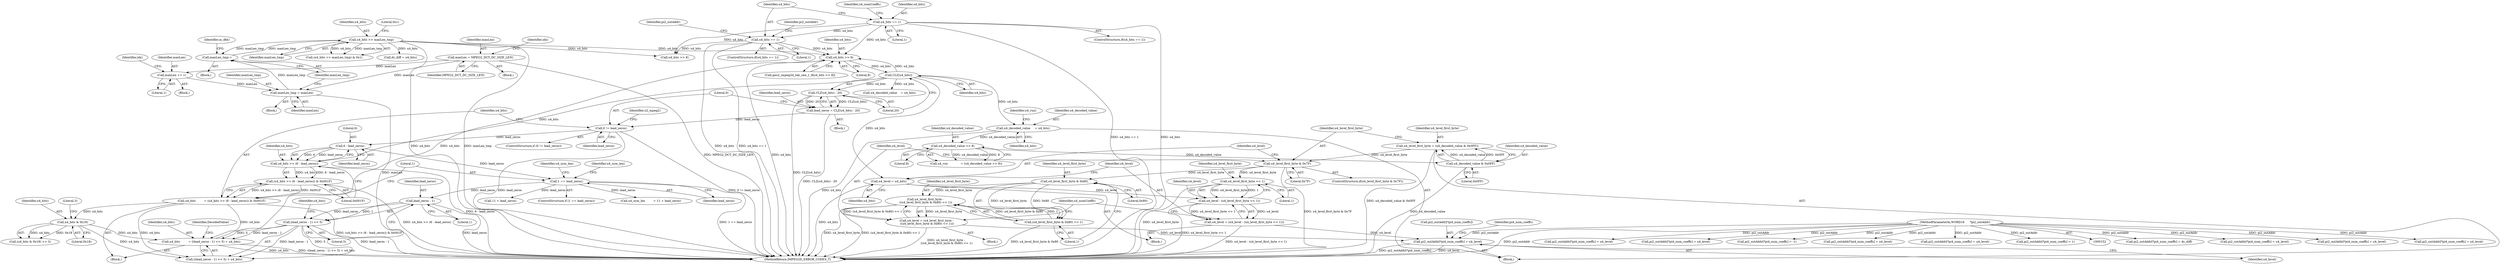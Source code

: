 digraph "0_Android_8b4ed5a23175b7ffa56eea4678db7287f825e985@array" {
"1000706" [label="(Call,pi2_outAddr[*pi4_num_coeffs] = u4_level)"];
"1000682" [label="(Call,u4_level = (u4_level - (u4_level_first_byte << 1)))"];
"1000684" [label="(Call,u4_level - (u4_level_first_byte << 1))"];
"1000679" [label="(Call,u4_level = u4_bits)"];
"1000492" [label="(Call,CLZ(u4_bits))"];
"1000425" [label="(Call,u4_bits >> 8)"];
"1000343" [label="(Call,u4_bits == 1)"];
"1000338" [label="(Call,u4_bits == 1)"];
"1000533" [label="(Call,u4_bits         = ((lead_zeros - 1) << 5) + u4_bits)"];
"1000536" [label="(Call,(lead_zeros - 1) << 5)"];
"1000537" [label="(Call,lead_zeros - 1)"];
"1000510" [label="(Call,1 == lead_zeros)"];
"1000505" [label="(Call,6 - lead_zeros)"];
"1000496" [label="(Call,0 != lead_zeros)"];
"1000489" [label="(Call,lead_zeros = CLZ(u4_bits) - 20)"];
"1000491" [label="(Call,CLZ(u4_bits) - 20)"];
"1000519" [label="(Call,u4_bits & 0x18)"];
"1000500" [label="(Call,u4_bits         = (u4_bits >> (6 - lead_zeros)) & 0x001F)"];
"1000502" [label="(Call,(u4_bits >> (6 - lead_zeros)) & 0x001F)"];
"1000503" [label="(Call,u4_bits >> (6 - lead_zeros))"];
"1000251" [label="(Call,u4_bits >> maxLen_tmp)"];
"1000244" [label="(Call,maxLen_tmp--)"];
"1000238" [label="(Call,maxLen_tmp = maxLen)"];
"1000216" [label="(Call,maxLen = MPEG2_DCT_DC_SIZE_LEN)"];
"1000227" [label="(Call,maxLen += 1)"];
"1000686" [label="(Call,u4_level_first_byte << 1)"];
"1000664" [label="(Call,u4_level_first_byte & 0x7F)"];
"1000658" [label="(Call,u4_level_first_byte = (u4_decoded_value & 0x0FF))"];
"1000660" [label="(Call,u4_decoded_value & 0x0FF)"];
"1000655" [label="(Call,u4_decoded_value >> 8)"];
"1000650" [label="(Call,u4_decoded_value     = u4_bits)"];
"1000668" [label="(Call,u4_level = (u4_level_first_byte -\n ((u4_level_first_byte & 0x80) << 1)))"];
"1000670" [label="(Call,u4_level_first_byte -\n ((u4_level_first_byte & 0x80) << 1))"];
"1000673" [label="(Call,u4_level_first_byte & 0x80)"];
"1000672" [label="(Call,(u4_level_first_byte & 0x80) << 1)"];
"1000154" [label="(MethodParameterIn,WORD16      *pi2_outAddr)"];
"1000501" [label="(Identifier,u4_bits)"];
"1000227" [label="(Call,maxLen += 1)"];
"1000682" [label="(Call,u4_level = (u4_level - (u4_level_first_byte << 1)))"];
"1000239" [label="(Identifier,maxLen_tmp)"];
"1000303" [label="(Call,pi2_outAddr[*pi4_num_coeffs] = dc_diff)"];
"1000467" [label="(Call,pi2_outAddr[*pi4_num_coeffs] = u4_level)"];
"1000385" [label="(Identifier,u4_numCoeffs)"];
"1000494" [label="(Literal,20)"];
"1000488" [label="(Block,)"];
"1000672" [label="(Call,(u4_level_first_byte & 0x80) << 1)"];
"1000340" [label="(Literal,1)"];
"1000537" [label="(Call,lead_zeros - 1)"];
"1000499" [label="(Block,)"];
"1000659" [label="(Identifier,u4_level_first_byte)"];
"1000498" [label="(Identifier,lead_zeros)"];
"1001020" [label="(Call,pi2_outAddr[*pi4_num_coeffs] = u4_level)"];
"1000423" [label="(Call,gau2_impeg2d_tab_one_1_9[u4_bits >> 8])"];
"1000707" [label="(Call,pi2_outAddr[*pi4_num_coeffs])"];
"1000680" [label="(Identifier,u4_level)"];
"1000345" [label="(Literal,1)"];
"1000670" [label="(Call,u4_level_first_byte -\n ((u4_level_first_byte & 0x80) << 1))"];
"1000519" [label="(Call,u4_bits & 0x18)"];
"1000247" [label="(Identifier,m_iBit)"];
"1000662" [label="(Literal,0x0FF)"];
"1000339" [label="(Identifier,u4_bits)"];
"1000541" [label="(Identifier,u4_bits)"];
"1000343" [label="(Call,u4_bits == 1)"];
"1000534" [label="(Identifier,u4_bits)"];
"1000589" [label="(Identifier,u2_mpeg2)"];
"1000489" [label="(Call,lead_zeros = CLZ(u4_bits) - 20)"];
"1000512" [label="(Identifier,lead_zeros)"];
"1000656" [label="(Identifier,u4_decoded_value)"];
"1000218" [label="(Identifier,MPEG2_DCT_DC_SIZE_LEN)"];
"1000714" [label="(Identifier,pi4_num_coeffs)"];
"1000490" [label="(Identifier,lead_zeros)"];
"1000706" [label="(Call,pi2_outAddr[*pi4_num_coeffs] = u4_level)"];
"1000492" [label="(Call,CLZ(u4_bits))"];
"1000502" [label="(Call,(u4_bits >> (6 - lead_zeros)) & 0x001F)"];
"1000891" [label="(Call,pi2_outAddr[*pi4_num_coeffs] = u4_level)"];
"1000660" [label="(Call,u4_decoded_value & 0x0FF)"];
"1000495" [label="(ControlStructure,if (0 != lead_zeros))"];
"1000673" [label="(Call,u4_level_first_byte & 0x80)"];
"1000496" [label="(Call,0 != lead_zeros)"];
"1000232" [label="(Block,)"];
"1000536" [label="(Call,(lead_zeros - 1) << 5)"];
"1000686" [label="(Call,u4_level_first_byte << 1)"];
"1000508" [label="(Literal,0x001F)"];
"1000661" [label="(Identifier,u4_decoded_value)"];
"1000515" [label="(Identifier,u4_sym_len)"];
"1000217" [label="(Identifier,maxLen)"];
"1000338" [label="(Call,u4_bits == 1)"];
"1000676" [label="(Literal,1)"];
"1000668" [label="(Call,u4_level = (u4_level_first_byte -\n ((u4_level_first_byte & 0x80) << 1)))"];
"1000794" [label="(Call,pi2_outAddr[*pi4_num_coeffs] = u4_level)"];
"1000245" [label="(Identifier,maxLen_tmp)"];
"1000750" [label="(Call,u4_bits >> 8)"];
"1000683" [label="(Identifier,u4_level)"];
"1000655" [label="(Call,u4_decoded_value >> 8)"];
"1000678" [label="(Block,)"];
"1000687" [label="(Identifier,u4_level_first_byte)"];
"1000506" [label="(Literal,6)"];
"1000690" [label="(Identifier,u4_numCoeffs)"];
"1000654" [label="(Identifier,u4_run)"];
"1000674" [label="(Identifier,u4_level_first_byte)"];
"1000539" [label="(Literal,1)"];
"1000646" [label="(Block,)"];
"1000577" [label="(Call,pi2_outAddr[*pi4_num_coeffs] = u4_level)"];
"1000520" [label="(Identifier,u4_bits)"];
"1000251" [label="(Call,u4_bits >> maxLen_tmp)"];
"1000349" [label="(Identifier,pi2_outAddr)"];
"1000154" [label="(MethodParameterIn,WORD16      *pi2_outAddr)"];
"1000669" [label="(Identifier,u4_level)"];
"1000493" [label="(Identifier,u4_bits)"];
"1000685" [label="(Identifier,u4_level)"];
"1000278" [label="(Call,dc_diff = u4_bits)"];
"1000658" [label="(Call,u4_level_first_byte = (u4_decoded_value & 0x0FF))"];
"1000344" [label="(Identifier,u4_bits)"];
"1000667" [label="(Block,)"];
"1000521" [label="(Literal,0x18)"];
"1000530" [label="(Call,11 + lead_zeros)"];
"1000347" [label="(Call,pi2_outAddr[*pi4_num_coeffs] = -1)"];
"1000681" [label="(Identifier,u4_bits)"];
"1000509" [label="(ControlStructure,if (1 == lead_zeros))"];
"1000671" [label="(Identifier,u4_level_first_byte)"];
"1000228" [label="(Identifier,maxLen)"];
"1000229" [label="(Literal,1)"];
"1000657" [label="(Literal,8)"];
"1000507" [label="(Identifier,lead_zeros)"];
"1000252" [label="(Identifier,u4_bits)"];
"1000240" [label="(Identifier,maxLen)"];
"1000243" [label="(Block,)"];
"1000650" [label="(Call,u4_decoded_value     = u4_bits)"];
"1000510" [label="(Call,1 == lead_zeros)"];
"1000538" [label="(Identifier,lead_zeros)"];
"1000595" [label="(Call,u4_decoded_value    = u4_bits)"];
"1000528" [label="(Call,u4_sym_len         = 11 + lead_zeros)"];
"1000497" [label="(Literal,0)"];
"1000231" [label="(Identifier,idx)"];
"1000426" [label="(Identifier,u4_bits)"];
"1000238" [label="(Call,maxLen_tmp = maxLen)"];
"1000427" [label="(Literal,8)"];
"1000342" [label="(ControlStructure,if(u4_bits == 1))"];
"1000651" [label="(Identifier,u4_decoded_value)"];
"1000337" [label="(ControlStructure,if(u4_bits == 1))"];
"1000711" [label="(Identifier,u4_level)"];
"1000684" [label="(Call,u4_level - (u4_level_first_byte << 1))"];
"1000504" [label="(Identifier,u4_bits)"];
"1000675" [label="(Literal,0x80)"];
"1000211" [label="(Block,)"];
"1000679" [label="(Call,u4_level = u4_bits)"];
"1000500" [label="(Call,u4_bits         = (u4_bits >> (6 - lead_zeros)) & 0x001F)"];
"1000511" [label="(Literal,1)"];
"1000540" [label="(Literal,5)"];
"1000503" [label="(Call,u4_bits >> (6 - lead_zeros))"];
"1000491" [label="(Call,CLZ(u4_bits) - 20)"];
"1000543" [label="(Identifier,DecodedValue)"];
"1000665" [label="(Identifier,u4_level_first_byte)"];
"1000518" [label="(Call,(u4_bits & 0x18) >> 3)"];
"1001064" [label="(MethodReturn,IMPEG2D_ERROR_CODES_T)"];
"1000226" [label="(Block,)"];
"1000216" [label="(Call,maxLen = MPEG2_DCT_DC_SIZE_LEN)"];
"1000425" [label="(Call,u4_bits >> 8)"];
"1000653" [label="(Call,u4_run              = (u4_decoded_value >> 8))"];
"1000636" [label="(Call,pi2_outAddr[*pi4_num_coeffs] = u4_level)"];
"1000950" [label="(Call,pi2_outAddr[*pi4_num_coeffs] = u4_level)"];
"1000522" [label="(Literal,3)"];
"1000688" [label="(Literal,1)"];
"1000358" [label="(Identifier,pi2_outAddr)"];
"1000356" [label="(Call,pi2_outAddr[*pi4_num_coeffs] = 1)"];
"1000535" [label="(Call,((lead_zeros - 1) << 5) + u4_bits)"];
"1000533" [label="(Call,u4_bits         = ((lead_zeros - 1) << 5) + u4_bits)"];
"1000220" [label="(Identifier,idx)"];
"1000652" [label="(Identifier,u4_bits)"];
"1000505" [label="(Call,6 - lead_zeros)"];
"1000244" [label="(Call,maxLen_tmp--)"];
"1000253" [label="(Identifier,maxLen_tmp)"];
"1000250" [label="(Call,(u4_bits >> maxLen_tmp) & 0x1)"];
"1000529" [label="(Identifier,u4_sym_len)"];
"1000254" [label="(Literal,0x1)"];
"1000666" [label="(Literal,0x7F)"];
"1000663" [label="(ControlStructure,if(u4_level_first_byte & 0x7F))"];
"1000664" [label="(Call,u4_level_first_byte & 0x7F)"];
"1000706" -> "1000646"  [label="AST: "];
"1000706" -> "1000711"  [label="CFG: "];
"1000707" -> "1000706"  [label="AST: "];
"1000711" -> "1000706"  [label="AST: "];
"1000714" -> "1000706"  [label="CFG: "];
"1000706" -> "1001064"  [label="DDG: u4_level"];
"1000706" -> "1001064"  [label="DDG: pi2_outAddr[*pi4_num_coeffs]"];
"1000682" -> "1000706"  [label="DDG: u4_level"];
"1000668" -> "1000706"  [label="DDG: u4_level"];
"1000154" -> "1000706"  [label="DDG: pi2_outAddr"];
"1000682" -> "1000678"  [label="AST: "];
"1000682" -> "1000684"  [label="CFG: "];
"1000683" -> "1000682"  [label="AST: "];
"1000684" -> "1000682"  [label="AST: "];
"1000690" -> "1000682"  [label="CFG: "];
"1000682" -> "1001064"  [label="DDG: u4_level - (u4_level_first_byte << 1)"];
"1000684" -> "1000682"  [label="DDG: u4_level"];
"1000684" -> "1000682"  [label="DDG: u4_level_first_byte << 1"];
"1000684" -> "1000686"  [label="CFG: "];
"1000685" -> "1000684"  [label="AST: "];
"1000686" -> "1000684"  [label="AST: "];
"1000684" -> "1001064"  [label="DDG: u4_level_first_byte << 1"];
"1000679" -> "1000684"  [label="DDG: u4_level"];
"1000686" -> "1000684"  [label="DDG: u4_level_first_byte"];
"1000686" -> "1000684"  [label="DDG: 1"];
"1000679" -> "1000678"  [label="AST: "];
"1000679" -> "1000681"  [label="CFG: "];
"1000680" -> "1000679"  [label="AST: "];
"1000681" -> "1000679"  [label="AST: "];
"1000683" -> "1000679"  [label="CFG: "];
"1000679" -> "1001064"  [label="DDG: u4_bits"];
"1000492" -> "1000679"  [label="DDG: u4_bits"];
"1000492" -> "1000491"  [label="AST: "];
"1000492" -> "1000493"  [label="CFG: "];
"1000493" -> "1000492"  [label="AST: "];
"1000494" -> "1000492"  [label="CFG: "];
"1000492" -> "1000425"  [label="DDG: u4_bits"];
"1000492" -> "1000491"  [label="DDG: u4_bits"];
"1000425" -> "1000492"  [label="DDG: u4_bits"];
"1000492" -> "1000503"  [label="DDG: u4_bits"];
"1000492" -> "1000595"  [label="DDG: u4_bits"];
"1000492" -> "1000650"  [label="DDG: u4_bits"];
"1000425" -> "1000423"  [label="AST: "];
"1000425" -> "1000427"  [label="CFG: "];
"1000426" -> "1000425"  [label="AST: "];
"1000427" -> "1000425"  [label="AST: "];
"1000423" -> "1000425"  [label="CFG: "];
"1000425" -> "1001064"  [label="DDG: u4_bits"];
"1000343" -> "1000425"  [label="DDG: u4_bits"];
"1000533" -> "1000425"  [label="DDG: u4_bits"];
"1000338" -> "1000425"  [label="DDG: u4_bits"];
"1000251" -> "1000425"  [label="DDG: u4_bits"];
"1000343" -> "1000342"  [label="AST: "];
"1000343" -> "1000345"  [label="CFG: "];
"1000344" -> "1000343"  [label="AST: "];
"1000345" -> "1000343"  [label="AST: "];
"1000349" -> "1000343"  [label="CFG: "];
"1000358" -> "1000343"  [label="CFG: "];
"1000343" -> "1001064"  [label="DDG: u4_bits"];
"1000343" -> "1001064"  [label="DDG: u4_bits == 1"];
"1000338" -> "1000343"  [label="DDG: u4_bits"];
"1000343" -> "1000750"  [label="DDG: u4_bits"];
"1000338" -> "1000337"  [label="AST: "];
"1000338" -> "1000340"  [label="CFG: "];
"1000339" -> "1000338"  [label="AST: "];
"1000340" -> "1000338"  [label="AST: "];
"1000344" -> "1000338"  [label="CFG: "];
"1000385" -> "1000338"  [label="CFG: "];
"1000338" -> "1001064"  [label="DDG: u4_bits"];
"1000338" -> "1001064"  [label="DDG: u4_bits == 1"];
"1000338" -> "1000750"  [label="DDG: u4_bits"];
"1000533" -> "1000499"  [label="AST: "];
"1000533" -> "1000535"  [label="CFG: "];
"1000534" -> "1000533"  [label="AST: "];
"1000535" -> "1000533"  [label="AST: "];
"1000543" -> "1000533"  [label="CFG: "];
"1000533" -> "1001064"  [label="DDG: u4_bits"];
"1000533" -> "1001064"  [label="DDG: ((lead_zeros - 1) << 5) + u4_bits"];
"1000536" -> "1000533"  [label="DDG: lead_zeros - 1"];
"1000536" -> "1000533"  [label="DDG: 5"];
"1000519" -> "1000533"  [label="DDG: u4_bits"];
"1000500" -> "1000533"  [label="DDG: u4_bits"];
"1000536" -> "1000535"  [label="AST: "];
"1000536" -> "1000540"  [label="CFG: "];
"1000537" -> "1000536"  [label="AST: "];
"1000540" -> "1000536"  [label="AST: "];
"1000541" -> "1000536"  [label="CFG: "];
"1000536" -> "1001064"  [label="DDG: lead_zeros - 1"];
"1000536" -> "1000535"  [label="DDG: lead_zeros - 1"];
"1000536" -> "1000535"  [label="DDG: 5"];
"1000537" -> "1000536"  [label="DDG: lead_zeros"];
"1000537" -> "1000536"  [label="DDG: 1"];
"1000537" -> "1000539"  [label="CFG: "];
"1000538" -> "1000537"  [label="AST: "];
"1000539" -> "1000537"  [label="AST: "];
"1000540" -> "1000537"  [label="CFG: "];
"1000537" -> "1001064"  [label="DDG: lead_zeros"];
"1000510" -> "1000537"  [label="DDG: lead_zeros"];
"1000510" -> "1000509"  [label="AST: "];
"1000510" -> "1000512"  [label="CFG: "];
"1000511" -> "1000510"  [label="AST: "];
"1000512" -> "1000510"  [label="AST: "];
"1000515" -> "1000510"  [label="CFG: "];
"1000529" -> "1000510"  [label="CFG: "];
"1000510" -> "1001064"  [label="DDG: 1 == lead_zeros"];
"1000505" -> "1000510"  [label="DDG: lead_zeros"];
"1000510" -> "1000528"  [label="DDG: lead_zeros"];
"1000510" -> "1000530"  [label="DDG: lead_zeros"];
"1000505" -> "1000503"  [label="AST: "];
"1000505" -> "1000507"  [label="CFG: "];
"1000506" -> "1000505"  [label="AST: "];
"1000507" -> "1000505"  [label="AST: "];
"1000503" -> "1000505"  [label="CFG: "];
"1000505" -> "1000503"  [label="DDG: 6"];
"1000505" -> "1000503"  [label="DDG: lead_zeros"];
"1000496" -> "1000505"  [label="DDG: lead_zeros"];
"1000496" -> "1000495"  [label="AST: "];
"1000496" -> "1000498"  [label="CFG: "];
"1000497" -> "1000496"  [label="AST: "];
"1000498" -> "1000496"  [label="AST: "];
"1000501" -> "1000496"  [label="CFG: "];
"1000589" -> "1000496"  [label="CFG: "];
"1000496" -> "1001064"  [label="DDG: 0 != lead_zeros"];
"1000496" -> "1001064"  [label="DDG: lead_zeros"];
"1000489" -> "1000496"  [label="DDG: lead_zeros"];
"1000489" -> "1000488"  [label="AST: "];
"1000489" -> "1000491"  [label="CFG: "];
"1000490" -> "1000489"  [label="AST: "];
"1000491" -> "1000489"  [label="AST: "];
"1000497" -> "1000489"  [label="CFG: "];
"1000489" -> "1001064"  [label="DDG: CLZ(u4_bits) - 20"];
"1000491" -> "1000489"  [label="DDG: CLZ(u4_bits)"];
"1000491" -> "1000489"  [label="DDG: 20"];
"1000491" -> "1000494"  [label="CFG: "];
"1000494" -> "1000491"  [label="AST: "];
"1000491" -> "1001064"  [label="DDG: CLZ(u4_bits)"];
"1000519" -> "1000518"  [label="AST: "];
"1000519" -> "1000521"  [label="CFG: "];
"1000520" -> "1000519"  [label="AST: "];
"1000521" -> "1000519"  [label="AST: "];
"1000522" -> "1000519"  [label="CFG: "];
"1000519" -> "1000518"  [label="DDG: u4_bits"];
"1000519" -> "1000518"  [label="DDG: 0x18"];
"1000500" -> "1000519"  [label="DDG: u4_bits"];
"1000519" -> "1000535"  [label="DDG: u4_bits"];
"1000500" -> "1000499"  [label="AST: "];
"1000500" -> "1000502"  [label="CFG: "];
"1000501" -> "1000500"  [label="AST: "];
"1000502" -> "1000500"  [label="AST: "];
"1000511" -> "1000500"  [label="CFG: "];
"1000500" -> "1001064"  [label="DDG: (u4_bits >> (6 - lead_zeros)) & 0x001F"];
"1000502" -> "1000500"  [label="DDG: u4_bits >> (6 - lead_zeros)"];
"1000502" -> "1000500"  [label="DDG: 0x001F"];
"1000500" -> "1000535"  [label="DDG: u4_bits"];
"1000502" -> "1000508"  [label="CFG: "];
"1000503" -> "1000502"  [label="AST: "];
"1000508" -> "1000502"  [label="AST: "];
"1000502" -> "1001064"  [label="DDG: u4_bits >> (6 - lead_zeros)"];
"1000503" -> "1000502"  [label="DDG: u4_bits"];
"1000503" -> "1000502"  [label="DDG: 6 - lead_zeros"];
"1000504" -> "1000503"  [label="AST: "];
"1000508" -> "1000503"  [label="CFG: "];
"1000503" -> "1001064"  [label="DDG: 6 - lead_zeros"];
"1000251" -> "1000250"  [label="AST: "];
"1000251" -> "1000253"  [label="CFG: "];
"1000252" -> "1000251"  [label="AST: "];
"1000253" -> "1000251"  [label="AST: "];
"1000254" -> "1000251"  [label="CFG: "];
"1000251" -> "1001064"  [label="DDG: maxLen_tmp"];
"1000251" -> "1001064"  [label="DDG: u4_bits"];
"1000251" -> "1000244"  [label="DDG: maxLen_tmp"];
"1000251" -> "1000250"  [label="DDG: u4_bits"];
"1000251" -> "1000250"  [label="DDG: maxLen_tmp"];
"1000244" -> "1000251"  [label="DDG: maxLen_tmp"];
"1000251" -> "1000278"  [label="DDG: u4_bits"];
"1000251" -> "1000750"  [label="DDG: u4_bits"];
"1000244" -> "1000243"  [label="AST: "];
"1000244" -> "1000245"  [label="CFG: "];
"1000245" -> "1000244"  [label="AST: "];
"1000247" -> "1000244"  [label="CFG: "];
"1000238" -> "1000244"  [label="DDG: maxLen_tmp"];
"1000238" -> "1000232"  [label="AST: "];
"1000238" -> "1000240"  [label="CFG: "];
"1000239" -> "1000238"  [label="AST: "];
"1000240" -> "1000238"  [label="AST: "];
"1000245" -> "1000238"  [label="CFG: "];
"1000238" -> "1001064"  [label="DDG: maxLen"];
"1000216" -> "1000238"  [label="DDG: maxLen"];
"1000227" -> "1000238"  [label="DDG: maxLen"];
"1000216" -> "1000211"  [label="AST: "];
"1000216" -> "1000218"  [label="CFG: "];
"1000217" -> "1000216"  [label="AST: "];
"1000218" -> "1000216"  [label="AST: "];
"1000220" -> "1000216"  [label="CFG: "];
"1000216" -> "1001064"  [label="DDG: MPEG2_DCT_DC_SIZE_LEN"];
"1000216" -> "1000227"  [label="DDG: maxLen"];
"1000227" -> "1000226"  [label="AST: "];
"1000227" -> "1000229"  [label="CFG: "];
"1000228" -> "1000227"  [label="AST: "];
"1000229" -> "1000227"  [label="AST: "];
"1000231" -> "1000227"  [label="CFG: "];
"1000686" -> "1000688"  [label="CFG: "];
"1000687" -> "1000686"  [label="AST: "];
"1000688" -> "1000686"  [label="AST: "];
"1000686" -> "1001064"  [label="DDG: u4_level_first_byte"];
"1000664" -> "1000686"  [label="DDG: u4_level_first_byte"];
"1000664" -> "1000663"  [label="AST: "];
"1000664" -> "1000666"  [label="CFG: "];
"1000665" -> "1000664"  [label="AST: "];
"1000666" -> "1000664"  [label="AST: "];
"1000669" -> "1000664"  [label="CFG: "];
"1000680" -> "1000664"  [label="CFG: "];
"1000664" -> "1001064"  [label="DDG: u4_level_first_byte & 0x7F"];
"1000658" -> "1000664"  [label="DDG: u4_level_first_byte"];
"1000664" -> "1000673"  [label="DDG: u4_level_first_byte"];
"1000658" -> "1000646"  [label="AST: "];
"1000658" -> "1000660"  [label="CFG: "];
"1000659" -> "1000658"  [label="AST: "];
"1000660" -> "1000658"  [label="AST: "];
"1000665" -> "1000658"  [label="CFG: "];
"1000658" -> "1001064"  [label="DDG: u4_decoded_value & 0x0FF"];
"1000660" -> "1000658"  [label="DDG: u4_decoded_value"];
"1000660" -> "1000658"  [label="DDG: 0x0FF"];
"1000660" -> "1000662"  [label="CFG: "];
"1000661" -> "1000660"  [label="AST: "];
"1000662" -> "1000660"  [label="AST: "];
"1000660" -> "1001064"  [label="DDG: u4_decoded_value"];
"1000655" -> "1000660"  [label="DDG: u4_decoded_value"];
"1000655" -> "1000653"  [label="AST: "];
"1000655" -> "1000657"  [label="CFG: "];
"1000656" -> "1000655"  [label="AST: "];
"1000657" -> "1000655"  [label="AST: "];
"1000653" -> "1000655"  [label="CFG: "];
"1000655" -> "1000653"  [label="DDG: u4_decoded_value"];
"1000655" -> "1000653"  [label="DDG: 8"];
"1000650" -> "1000655"  [label="DDG: u4_decoded_value"];
"1000650" -> "1000646"  [label="AST: "];
"1000650" -> "1000652"  [label="CFG: "];
"1000651" -> "1000650"  [label="AST: "];
"1000652" -> "1000650"  [label="AST: "];
"1000654" -> "1000650"  [label="CFG: "];
"1000650" -> "1001064"  [label="DDG: u4_bits"];
"1000668" -> "1000667"  [label="AST: "];
"1000668" -> "1000670"  [label="CFG: "];
"1000669" -> "1000668"  [label="AST: "];
"1000670" -> "1000668"  [label="AST: "];
"1000690" -> "1000668"  [label="CFG: "];
"1000668" -> "1001064"  [label="DDG: u4_level_first_byte -\n ((u4_level_first_byte & 0x80) << 1)"];
"1000670" -> "1000668"  [label="DDG: u4_level_first_byte"];
"1000670" -> "1000668"  [label="DDG: (u4_level_first_byte & 0x80) << 1"];
"1000670" -> "1000672"  [label="CFG: "];
"1000671" -> "1000670"  [label="AST: "];
"1000672" -> "1000670"  [label="AST: "];
"1000670" -> "1001064"  [label="DDG: (u4_level_first_byte & 0x80) << 1"];
"1000670" -> "1001064"  [label="DDG: u4_level_first_byte"];
"1000673" -> "1000670"  [label="DDG: u4_level_first_byte"];
"1000672" -> "1000670"  [label="DDG: u4_level_first_byte & 0x80"];
"1000672" -> "1000670"  [label="DDG: 1"];
"1000673" -> "1000672"  [label="AST: "];
"1000673" -> "1000675"  [label="CFG: "];
"1000674" -> "1000673"  [label="AST: "];
"1000675" -> "1000673"  [label="AST: "];
"1000676" -> "1000673"  [label="CFG: "];
"1000673" -> "1000672"  [label="DDG: u4_level_first_byte"];
"1000673" -> "1000672"  [label="DDG: 0x80"];
"1000672" -> "1000676"  [label="CFG: "];
"1000676" -> "1000672"  [label="AST: "];
"1000672" -> "1001064"  [label="DDG: u4_level_first_byte & 0x80"];
"1000154" -> "1000152"  [label="AST: "];
"1000154" -> "1001064"  [label="DDG: pi2_outAddr"];
"1000154" -> "1000303"  [label="DDG: pi2_outAddr"];
"1000154" -> "1000347"  [label="DDG: pi2_outAddr"];
"1000154" -> "1000356"  [label="DDG: pi2_outAddr"];
"1000154" -> "1000467"  [label="DDG: pi2_outAddr"];
"1000154" -> "1000577"  [label="DDG: pi2_outAddr"];
"1000154" -> "1000636"  [label="DDG: pi2_outAddr"];
"1000154" -> "1000794"  [label="DDG: pi2_outAddr"];
"1000154" -> "1000891"  [label="DDG: pi2_outAddr"];
"1000154" -> "1000950"  [label="DDG: pi2_outAddr"];
"1000154" -> "1001020"  [label="DDG: pi2_outAddr"];
}
